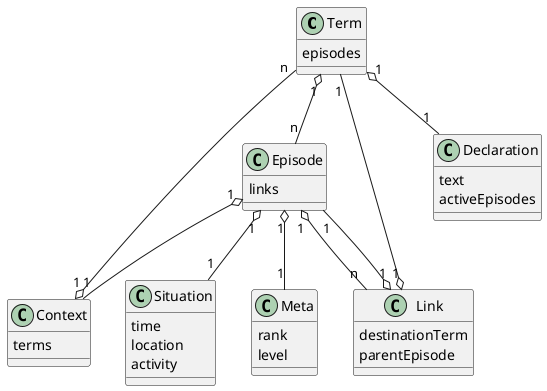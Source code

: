 @startuml

class Term {
  episodes
}

class Episode {
  links
}

class Situation {
  time
  location
  activity
}

class Context {
  terms
}

class Link {
  destinationTerm
  parentEpisode
}

class Meta {
  rank
  level
}

class Declaration {
  text
  activeEpisodes
}

Term "1" o-- "n" Episode
Term "1" o-- "1" Declaration

Episode "1" o-- "n" Link
Episode "1" o-- "1" Situation
Episode "1" o-- "1" Context
Episode "1" o-- "1" Meta

Context "1" o-- "n" Term

Link "1" o-- "1" Term
Link "1" o-- "1" Episode

@enduml
